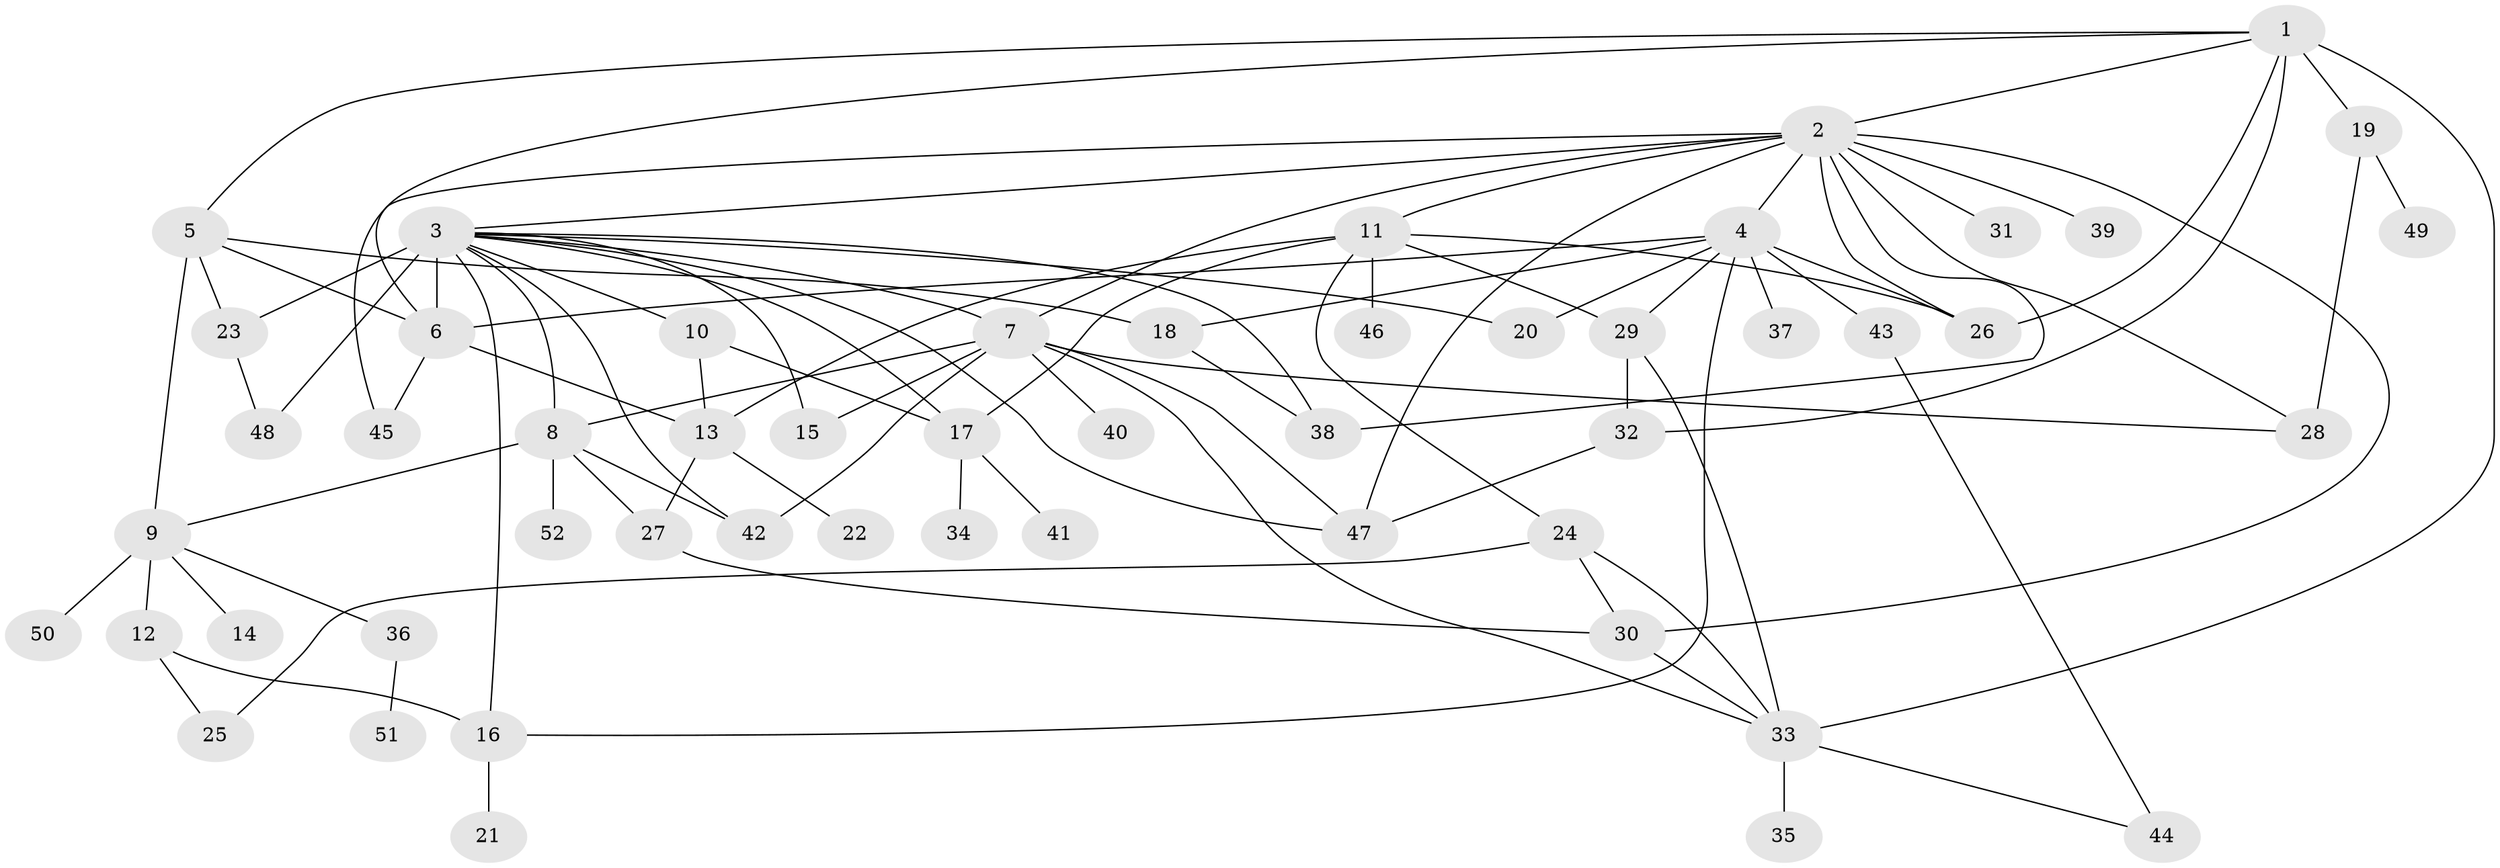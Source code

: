 // original degree distribution, {10: 0.015503875968992248, 22: 0.007751937984496124, 28: 0.007751937984496124, 15: 0.007751937984496124, 4: 0.10077519379844961, 1: 0.46511627906976744, 2: 0.21705426356589147, 11: 0.007751937984496124, 7: 0.015503875968992248, 6: 0.015503875968992248, 3: 0.11627906976744186, 5: 0.015503875968992248, 9: 0.007751937984496124}
// Generated by graph-tools (version 1.1) at 2025/50/03/04/25 22:50:11]
// undirected, 52 vertices, 92 edges
graph export_dot {
  node [color=gray90,style=filled];
  1;
  2;
  3;
  4;
  5;
  6;
  7;
  8;
  9;
  10;
  11;
  12;
  13;
  14;
  15;
  16;
  17;
  18;
  19;
  20;
  21;
  22;
  23;
  24;
  25;
  26;
  27;
  28;
  29;
  30;
  31;
  32;
  33;
  34;
  35;
  36;
  37;
  38;
  39;
  40;
  41;
  42;
  43;
  44;
  45;
  46;
  47;
  48;
  49;
  50;
  51;
  52;
  1 -- 2 [weight=1.0];
  1 -- 5 [weight=1.0];
  1 -- 6 [weight=1.0];
  1 -- 19 [weight=3.0];
  1 -- 26 [weight=1.0];
  1 -- 32 [weight=1.0];
  1 -- 33 [weight=1.0];
  2 -- 3 [weight=1.0];
  2 -- 4 [weight=1.0];
  2 -- 7 [weight=1.0];
  2 -- 11 [weight=1.0];
  2 -- 26 [weight=7.0];
  2 -- 28 [weight=1.0];
  2 -- 30 [weight=1.0];
  2 -- 31 [weight=1.0];
  2 -- 38 [weight=1.0];
  2 -- 39 [weight=1.0];
  2 -- 45 [weight=1.0];
  2 -- 47 [weight=2.0];
  3 -- 6 [weight=12.0];
  3 -- 7 [weight=1.0];
  3 -- 8 [weight=1.0];
  3 -- 10 [weight=1.0];
  3 -- 15 [weight=1.0];
  3 -- 16 [weight=1.0];
  3 -- 17 [weight=1.0];
  3 -- 20 [weight=1.0];
  3 -- 23 [weight=1.0];
  3 -- 38 [weight=1.0];
  3 -- 42 [weight=1.0];
  3 -- 47 [weight=1.0];
  3 -- 48 [weight=1.0];
  4 -- 6 [weight=2.0];
  4 -- 16 [weight=1.0];
  4 -- 18 [weight=1.0];
  4 -- 20 [weight=1.0];
  4 -- 26 [weight=1.0];
  4 -- 29 [weight=1.0];
  4 -- 37 [weight=1.0];
  4 -- 43 [weight=5.0];
  5 -- 6 [weight=1.0];
  5 -- 9 [weight=4.0];
  5 -- 18 [weight=1.0];
  5 -- 23 [weight=1.0];
  6 -- 13 [weight=1.0];
  6 -- 45 [weight=1.0];
  7 -- 8 [weight=1.0];
  7 -- 15 [weight=4.0];
  7 -- 28 [weight=1.0];
  7 -- 33 [weight=1.0];
  7 -- 40 [weight=2.0];
  7 -- 42 [weight=1.0];
  7 -- 47 [weight=2.0];
  8 -- 9 [weight=1.0];
  8 -- 27 [weight=1.0];
  8 -- 42 [weight=1.0];
  8 -- 52 [weight=1.0];
  9 -- 12 [weight=1.0];
  9 -- 14 [weight=1.0];
  9 -- 36 [weight=1.0];
  9 -- 50 [weight=1.0];
  10 -- 13 [weight=1.0];
  10 -- 17 [weight=1.0];
  11 -- 13 [weight=1.0];
  11 -- 17 [weight=1.0];
  11 -- 24 [weight=1.0];
  11 -- 26 [weight=1.0];
  11 -- 29 [weight=1.0];
  11 -- 46 [weight=3.0];
  12 -- 16 [weight=1.0];
  12 -- 25 [weight=1.0];
  13 -- 22 [weight=1.0];
  13 -- 27 [weight=1.0];
  16 -- 21 [weight=3.0];
  17 -- 34 [weight=1.0];
  17 -- 41 [weight=1.0];
  18 -- 38 [weight=1.0];
  19 -- 28 [weight=1.0];
  19 -- 49 [weight=1.0];
  23 -- 48 [weight=1.0];
  24 -- 25 [weight=1.0];
  24 -- 30 [weight=1.0];
  24 -- 33 [weight=1.0];
  27 -- 30 [weight=1.0];
  29 -- 32 [weight=2.0];
  29 -- 33 [weight=1.0];
  30 -- 33 [weight=1.0];
  32 -- 47 [weight=1.0];
  33 -- 35 [weight=2.0];
  33 -- 44 [weight=1.0];
  36 -- 51 [weight=1.0];
  43 -- 44 [weight=1.0];
}
